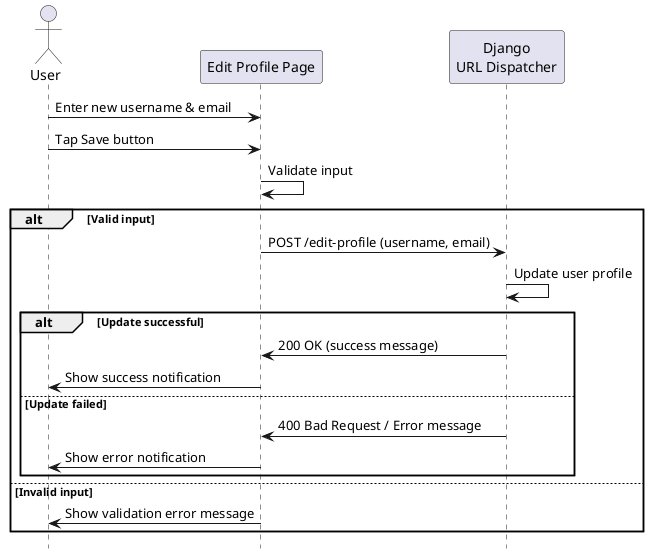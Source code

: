 @startuml edit_profile

hide footbox

actor User
participant "Edit Profile Page" as UI
participant "Django\nURL Dispatcher" as API

User -> UI: Enter new username & email
User -> UI: Tap Save button
UI -> UI: Validate input
alt Valid input
    UI -> API: POST /edit-profile (username, email)
    API -> API: Update user profile
    alt Update successful
        API -> UI: 200 OK (success message)
        UI -> User: Show success notification
    else Update failed
        API -> UI: 400 Bad Request / Error message
        UI -> User: Show error notification
    end
else Invalid input
    UI -> User: Show validation error message
end

@enduml
